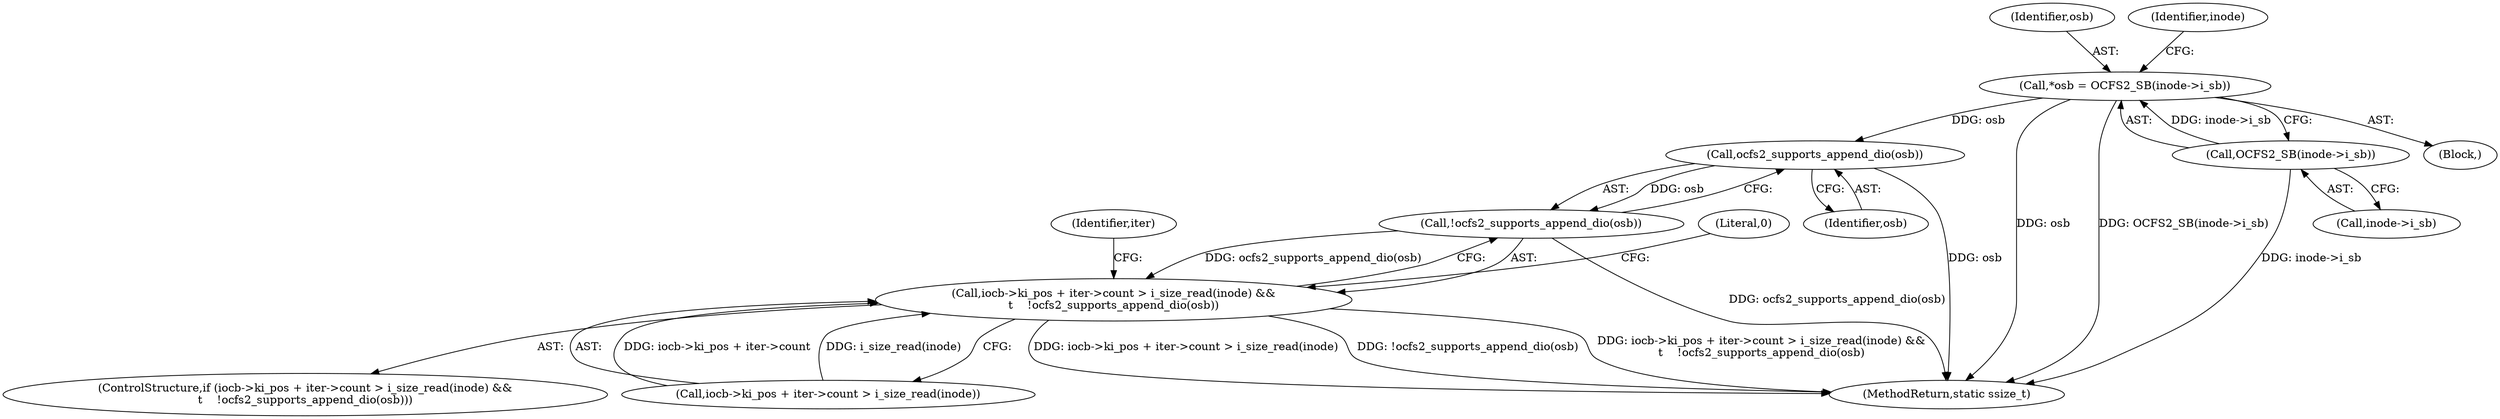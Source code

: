 digraph "0_linux_3e4c56d41eef5595035872a2ec5a483f42e8917f_0@pointer" {
"1000150" [label="(Call,ocfs2_supports_append_dio(osb))"];
"1000121" [label="(Call,*osb = OCFS2_SB(inode->i_sb))"];
"1000123" [label="(Call,OCFS2_SB(inode->i_sb))"];
"1000149" [label="(Call,!ocfs2_supports_append_dio(osb))"];
"1000138" [label="(Call,iocb->ki_pos + iter->count > i_size_read(inode) &&\n\t    !ocfs2_supports_append_dio(osb))"];
"1000137" [label="(ControlStructure,if (iocb->ki_pos + iter->count > i_size_read(inode) &&\n\t    !ocfs2_supports_append_dio(osb)))"];
"1000150" [label="(Call,ocfs2_supports_append_dio(osb))"];
"1000180" [label="(MethodReturn,static ssize_t)"];
"1000139" [label="(Call,iocb->ki_pos + iter->count > i_size_read(inode))"];
"1000122" [label="(Identifier,osb)"];
"1000149" [label="(Call,!ocfs2_supports_append_dio(osb))"];
"1000124" [label="(Call,inode->i_sb)"];
"1000138" [label="(Call,iocb->ki_pos + iter->count > i_size_read(inode) &&\n\t    !ocfs2_supports_append_dio(osb))"];
"1000153" [label="(Literal,0)"];
"1000132" [label="(Identifier,inode)"];
"1000123" [label="(Call,OCFS2_SB(inode->i_sb))"];
"1000105" [label="(Block,)"];
"1000121" [label="(Call,*osb = OCFS2_SB(inode->i_sb))"];
"1000151" [label="(Identifier,osb)"];
"1000157" [label="(Identifier,iter)"];
"1000150" -> "1000149"  [label="AST: "];
"1000150" -> "1000151"  [label="CFG: "];
"1000151" -> "1000150"  [label="AST: "];
"1000149" -> "1000150"  [label="CFG: "];
"1000150" -> "1000180"  [label="DDG: osb"];
"1000150" -> "1000149"  [label="DDG: osb"];
"1000121" -> "1000150"  [label="DDG: osb"];
"1000121" -> "1000105"  [label="AST: "];
"1000121" -> "1000123"  [label="CFG: "];
"1000122" -> "1000121"  [label="AST: "];
"1000123" -> "1000121"  [label="AST: "];
"1000132" -> "1000121"  [label="CFG: "];
"1000121" -> "1000180"  [label="DDG: osb"];
"1000121" -> "1000180"  [label="DDG: OCFS2_SB(inode->i_sb)"];
"1000123" -> "1000121"  [label="DDG: inode->i_sb"];
"1000123" -> "1000124"  [label="CFG: "];
"1000124" -> "1000123"  [label="AST: "];
"1000123" -> "1000180"  [label="DDG: inode->i_sb"];
"1000149" -> "1000138"  [label="AST: "];
"1000138" -> "1000149"  [label="CFG: "];
"1000149" -> "1000180"  [label="DDG: ocfs2_supports_append_dio(osb)"];
"1000149" -> "1000138"  [label="DDG: ocfs2_supports_append_dio(osb)"];
"1000138" -> "1000137"  [label="AST: "];
"1000138" -> "1000139"  [label="CFG: "];
"1000139" -> "1000138"  [label="AST: "];
"1000153" -> "1000138"  [label="CFG: "];
"1000157" -> "1000138"  [label="CFG: "];
"1000138" -> "1000180"  [label="DDG: iocb->ki_pos + iter->count > i_size_read(inode)"];
"1000138" -> "1000180"  [label="DDG: !ocfs2_supports_append_dio(osb)"];
"1000138" -> "1000180"  [label="DDG: iocb->ki_pos + iter->count > i_size_read(inode) &&\n\t    !ocfs2_supports_append_dio(osb)"];
"1000139" -> "1000138"  [label="DDG: iocb->ki_pos + iter->count"];
"1000139" -> "1000138"  [label="DDG: i_size_read(inode)"];
}

